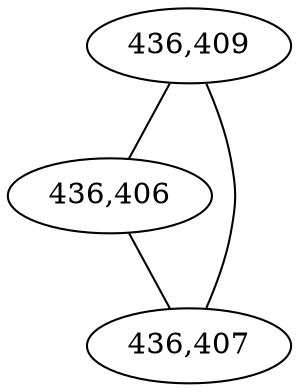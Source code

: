 graph BACTEROIDALES_cc10 {
	K = 2.0;
	overlap="prism2";	"436,409" [style="filled", fillcolor="#ffffff", fontcolor="#000000"];
	"436,406" [style="filled", fillcolor="#ffffff", fontcolor="#000000"];
	"436,407" [style="filled", fillcolor="#ffffff", fontcolor="#000000"];
	"436,409" -- "436,406";
	"436,409" -- "436,407";
	"436,406" -- "436,407";
}
